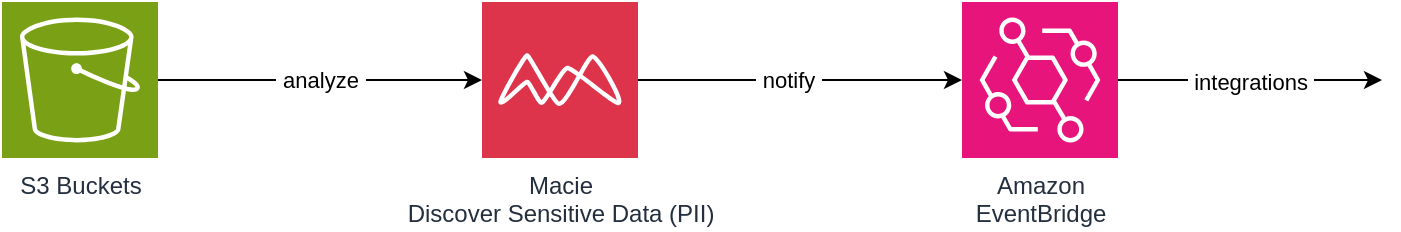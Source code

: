 <mxfile version="26.0.4">
  <diagram name="Page-1" id="RzJV1tkRku2CU_SUwITq">
    <mxGraphModel dx="1311" dy="1409" grid="1" gridSize="10" guides="1" tooltips="1" connect="1" arrows="1" fold="1" page="1" pageScale="1" pageWidth="850" pageHeight="1100" math="0" shadow="0">
      <root>
        <mxCell id="0" />
        <mxCell id="1" parent="0" />
        <mxCell id="mZB90PAkkn6kVQzyvZqd-1" value="S3 Buckets" style="sketch=0;points=[[0,0,0],[0.25,0,0],[0.5,0,0],[0.75,0,0],[1,0,0],[0,1,0],[0.25,1,0],[0.5,1,0],[0.75,1,0],[1,1,0],[0,0.25,0],[0,0.5,0],[0,0.75,0],[1,0.25,0],[1,0.5,0],[1,0.75,0]];outlineConnect=0;fontColor=#232F3E;fillColor=#7AA116;strokeColor=#ffffff;dashed=0;verticalLabelPosition=bottom;verticalAlign=top;align=center;html=1;fontSize=12;fontStyle=0;aspect=fixed;shape=mxgraph.aws4.resourceIcon;resIcon=mxgraph.aws4.s3;" vertex="1" parent="1">
          <mxGeometry x="90" y="500" width="78" height="78" as="geometry" />
        </mxCell>
        <mxCell id="mZB90PAkkn6kVQzyvZqd-5" style="edgeStyle=orthogonalEdgeStyle;rounded=0;orthogonalLoop=1;jettySize=auto;html=1;" edge="1" parent="1" source="mZB90PAkkn6kVQzyvZqd-2" target="mZB90PAkkn6kVQzyvZqd-3">
          <mxGeometry relative="1" as="geometry" />
        </mxCell>
        <mxCell id="mZB90PAkkn6kVQzyvZqd-7" value="&amp;nbsp;notify&amp;nbsp;" style="edgeLabel;html=1;align=center;verticalAlign=middle;resizable=0;points=[];" vertex="1" connectable="0" parent="mZB90PAkkn6kVQzyvZqd-5">
          <mxGeometry x="-0.074" y="-2" relative="1" as="geometry">
            <mxPoint y="-2" as="offset" />
          </mxGeometry>
        </mxCell>
        <mxCell id="mZB90PAkkn6kVQzyvZqd-2" value="Macie&lt;div&gt;Discover Sensitive Data (PII)&lt;/div&gt;" style="sketch=0;points=[[0,0,0],[0.25,0,0],[0.5,0,0],[0.75,0,0],[1,0,0],[0,1,0],[0.25,1,0],[0.5,1,0],[0.75,1,0],[1,1,0],[0,0.25,0],[0,0.5,0],[0,0.75,0],[1,0.25,0],[1,0.5,0],[1,0.75,0]];outlineConnect=0;fontColor=#232F3E;fillColor=#DD344C;strokeColor=#ffffff;dashed=0;verticalLabelPosition=bottom;verticalAlign=top;align=center;html=1;fontSize=12;fontStyle=0;aspect=fixed;shape=mxgraph.aws4.resourceIcon;resIcon=mxgraph.aws4.macie;" vertex="1" parent="1">
          <mxGeometry x="330" y="500" width="78" height="78" as="geometry" />
        </mxCell>
        <mxCell id="mZB90PAkkn6kVQzyvZqd-8" value="&amp;nbsp;integrations&amp;nbsp;" style="edgeStyle=orthogonalEdgeStyle;rounded=0;orthogonalLoop=1;jettySize=auto;html=1;" edge="1" parent="1" source="mZB90PAkkn6kVQzyvZqd-3">
          <mxGeometry relative="1" as="geometry">
            <mxPoint x="780" y="539" as="targetPoint" />
          </mxGeometry>
        </mxCell>
        <mxCell id="mZB90PAkkn6kVQzyvZqd-3" value="Amazon&lt;div&gt;EventBridge&lt;/div&gt;" style="sketch=0;points=[[0,0,0],[0.25,0,0],[0.5,0,0],[0.75,0,0],[1,0,0],[0,1,0],[0.25,1,0],[0.5,1,0],[0.75,1,0],[1,1,0],[0,0.25,0],[0,0.5,0],[0,0.75,0],[1,0.25,0],[1,0.5,0],[1,0.75,0]];outlineConnect=0;fontColor=#232F3E;fillColor=#E7157B;strokeColor=#ffffff;dashed=0;verticalLabelPosition=bottom;verticalAlign=top;align=center;html=1;fontSize=12;fontStyle=0;aspect=fixed;shape=mxgraph.aws4.resourceIcon;resIcon=mxgraph.aws4.eventbridge;" vertex="1" parent="1">
          <mxGeometry x="570" y="500" width="78" height="78" as="geometry" />
        </mxCell>
        <mxCell id="mZB90PAkkn6kVQzyvZqd-4" value="&amp;nbsp;analyze&amp;nbsp;" style="edgeStyle=orthogonalEdgeStyle;rounded=0;orthogonalLoop=1;jettySize=auto;html=1;entryX=0;entryY=0.5;entryDx=0;entryDy=0;entryPerimeter=0;" edge="1" parent="1" source="mZB90PAkkn6kVQzyvZqd-1" target="mZB90PAkkn6kVQzyvZqd-2">
          <mxGeometry relative="1" as="geometry" />
        </mxCell>
      </root>
    </mxGraphModel>
  </diagram>
</mxfile>
